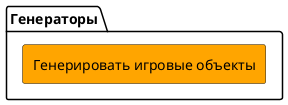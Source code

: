 @startuml
package "Генераторы" as Generator {
    rectangle "Генерировать игровые объекты" #orange
}
@enduml
